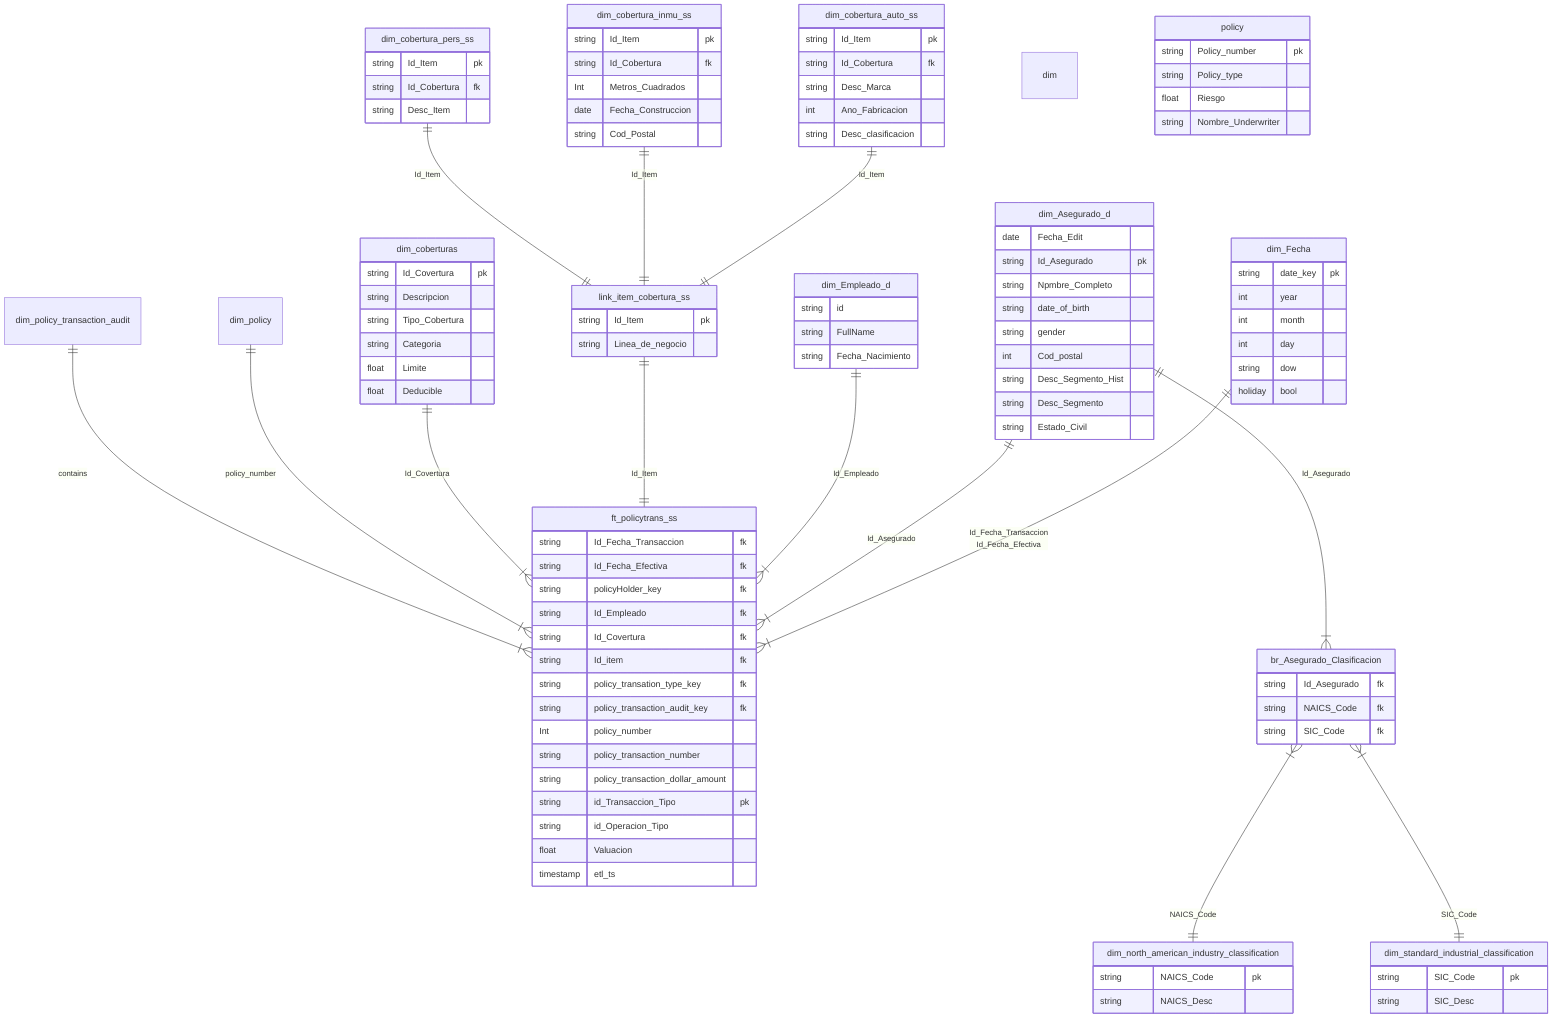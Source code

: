 erDiagram


%% fact table relationships
dim_Fecha ||--|{ ft_policytrans_ss: 
    "Id_Fecha_Transaccion
    Id_Fecha_Efectiva"
dim_Asegurado_d ||--|{ ft_policytrans_ss: Id_Asegurado
dim_Empleado_d ||--|{ ft_policytrans_ss: Id_Empleado
%% Supertypes and subtypes
link_item_cobertura_ss ||--|| ft_policytrans_ss: Id_Item
dim_cobertura_auto_ss ||--|| link_item_cobertura_ss: Id_Item
dim_cobertura_inmu_ss ||--|| link_item_cobertura_ss: Id_Item
dim_cobertura_pers_ss ||--|| link_item_cobertura_ss: Id_Item

%% multivalued dimension
dim_Asegurado_d ||--|{ br_Asegurado_Clasificacion: Id_Asegurado
br_Asegurado_Clasificacion }|--|| dim_north_american_industry_classification: NAICS_Code
br_Asegurado_Clasificacion }|--|| dim_standard_industrial_classification: SIC_Code

%% fact description
dim_coberturas ||--|{ ft_policytrans_ss: Id_Covertura

%% no longer degerate
dim_policy ||--|{ ft_policytrans_ss: policy_number


dim_policy_transaction_audit ||--|{ ft_policytrans_ss: contains

%% ft: facto, ss: frecuencia carga(segundos)
ft_policytrans_ss {
    string Id_Fecha_Transaccion fk   
    %% se conecta con date_key
    string Id_Fecha_Efectiva fk     
    %% se conecta con date_key
    string policyHolder_key fk
    string Id_Empleado fk
    string Id_Covertura fk
    string Id_item fk
    string policy_transation_type_key fk
    string policy_transaction_audit_key fk
    Int policy_number
    string policy_transaction_number
    string policy_transaction_dollar_amount
    string id_Transaccion_Tipo pk
    string id_Operacion_Tipo 
    float Valuacion
    timestamp etl_ts
}


%% Dimension Role Playing
dim_Fecha {
    string date_key pk
    int year
    int month
    int day
    string dow
    holiday bool
}





%% MULTIVALUED DIMENSION ATTRIBUTES (with bridge)

dim_Asegurado_d {
    date Fecha_Edit
    string Id_Asegurado pk
    string Npmbre_Completo
    string date_of_birth 
    string gender  
    int Cod_postal
    string Desc_Segmento_Hist
    string Desc_Segmento
    string Estado_Civil
}

%% Bridge
br_Asegurado_Clasificacion {
    string Id_Asegurado fk
    string NAICS_Code fk
    string SIC_Code fk
}

dim_north_american_industry_classification {
    string NAICS_Code pk
    string NAICS_Desc
}

dim_standard_industrial_classification {
    string SIC_Code pk
    string SIC_Desc
}





%% SUPERTYPES AND SUBTYPES

%% SUPERTYPE
link_item_cobertura_ss {
    string Id_Item pk
    string Linea_de_negocio
}

%% SUBTYPE
dim_cobertura_auto_ss {
    string Id_Item pk
    string Id_Cobertura fk
    string Desc_Marca
    int Ano_Fabricacion
    string Desc_clasificacion
}

%% SUBTYPE
dim_cobertura_inmu_ss {
    string Id_Item pk
    string Id_Cobertura fk
    Int Metros_Cuadrados
    date Fecha_Construccion
    string Cod_Postal
}

%% SUBTYPE
dim_cobertura_pers_ss {
    string Id_Item pk
    string Id_Cobertura fk
    string Desc_Item
}



%% Coverages descriptiva
dim_coberturas {
    string Id_Covertura pk
    string Descripcion
    string Tipo_Cobertura
    string Categoria
    float Limite
    float Deducible
}


%% no longer degerate
dim policy{
    string Policy_number pk
    string Policy_type
    float Riesgo
    string Nombre_Underwriter
}

dim_Empleado_d {
    string id
    string FullName
    string Fecha_Nacimiento
}
